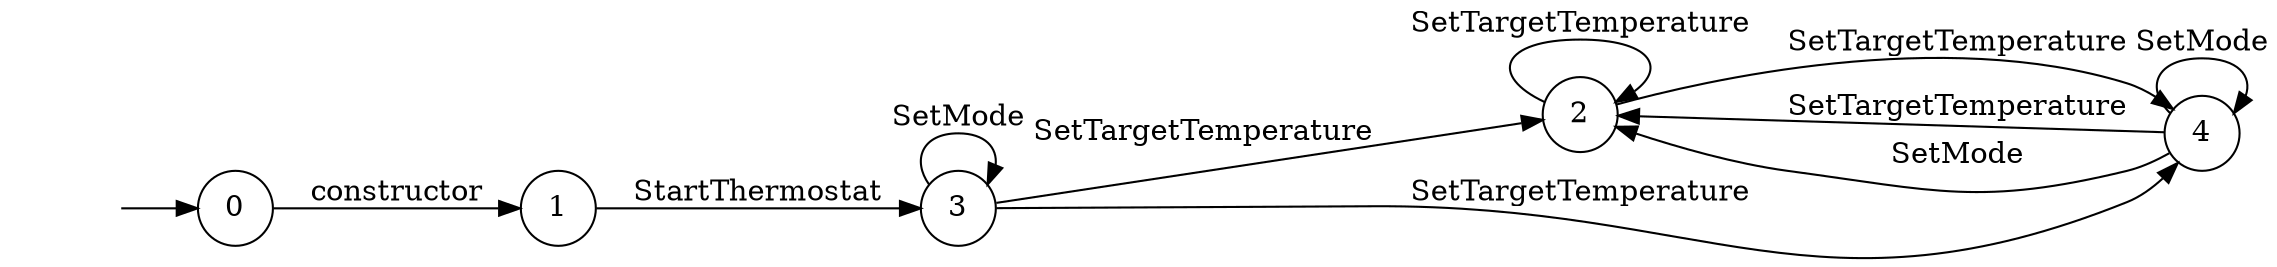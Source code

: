 digraph "Dapp-Automata-data/fuzzer/testnetdata-model-rq1/RoomThermostat/FSM-3" {
	graph [rankdir=LR]
	"" [label="" shape=plaintext]
	2 [label=2 shape=circle]
	4 [label=4 shape=circle]
	3 [label=3 shape=circle]
	1 [label=1 shape=circle]
	0 [label=0 shape=circle]
	"" -> 0 [label=""]
	0 -> 1 [label=constructor]
	1 -> 3 [label=StartThermostat]
	3 -> 4 [label=SetTargetTemperature]
	3 -> 2 [label=SetTargetTemperature]
	3 -> 3 [label=SetMode]
	4 -> 2 [label=SetTargetTemperature]
	4 -> 4 [label=SetMode]
	4 -> 2 [label=SetMode]
	2 -> 4 [label=SetTargetTemperature]
	2 -> 2 [label=SetTargetTemperature]
}
